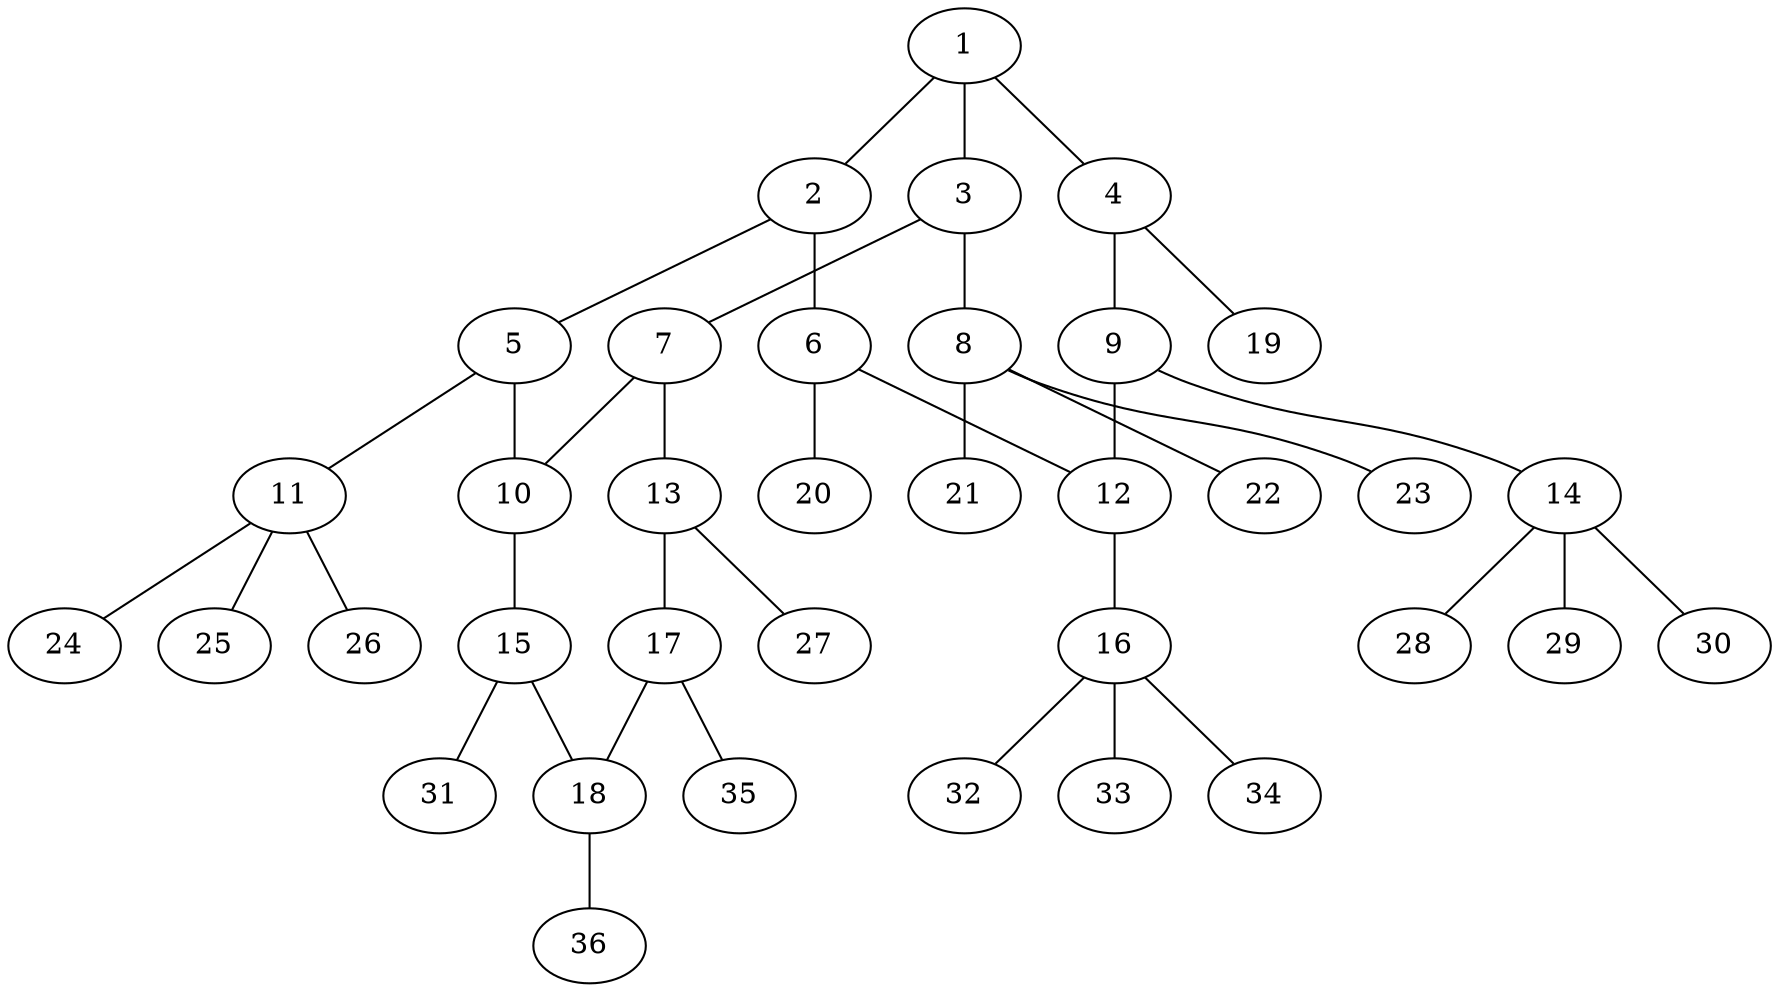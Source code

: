 graph molecule_1953 {
	1	 [chem=C];
	2	 [chem=C];
	1 -- 2	 [valence=1];
	3	 [chem=C];
	1 -- 3	 [valence=2];
	4	 [chem=C];
	1 -- 4	 [valence=1];
	5	 [chem=C];
	2 -- 5	 [valence=2];
	6	 [chem=C];
	2 -- 6	 [valence=1];
	7	 [chem=C];
	3 -- 7	 [valence=1];
	8	 [chem=C];
	3 -- 8	 [valence=1];
	9	 [chem=C];
	4 -- 9	 [valence=2];
	19	 [chem=H];
	4 -- 19	 [valence=1];
	10	 [chem=C];
	5 -- 10	 [valence=1];
	11	 [chem=C];
	5 -- 11	 [valence=1];
	12	 [chem=C];
	6 -- 12	 [valence=2];
	20	 [chem=H];
	6 -- 20	 [valence=1];
	7 -- 10	 [valence=2];
	13	 [chem=C];
	7 -- 13	 [valence=1];
	21	 [chem=H];
	8 -- 21	 [valence=1];
	22	 [chem=H];
	8 -- 22	 [valence=1];
	23	 [chem=H];
	8 -- 23	 [valence=1];
	9 -- 12	 [valence=1];
	14	 [chem=C];
	9 -- 14	 [valence=1];
	15	 [chem=C];
	10 -- 15	 [valence=1];
	24	 [chem=H];
	11 -- 24	 [valence=1];
	25	 [chem=H];
	11 -- 25	 [valence=1];
	26	 [chem=H];
	11 -- 26	 [valence=1];
	16	 [chem=C];
	12 -- 16	 [valence=1];
	17	 [chem=C];
	13 -- 17	 [valence=2];
	27	 [chem=H];
	13 -- 27	 [valence=1];
	28	 [chem=H];
	14 -- 28	 [valence=1];
	29	 [chem=H];
	14 -- 29	 [valence=1];
	30	 [chem=H];
	14 -- 30	 [valence=1];
	18	 [chem=C];
	15 -- 18	 [valence=2];
	31	 [chem=H];
	15 -- 31	 [valence=1];
	32	 [chem=H];
	16 -- 32	 [valence=1];
	33	 [chem=H];
	16 -- 33	 [valence=1];
	34	 [chem=H];
	16 -- 34	 [valence=1];
	17 -- 18	 [valence=1];
	35	 [chem=H];
	17 -- 35	 [valence=1];
	36	 [chem=H];
	18 -- 36	 [valence=1];
}
